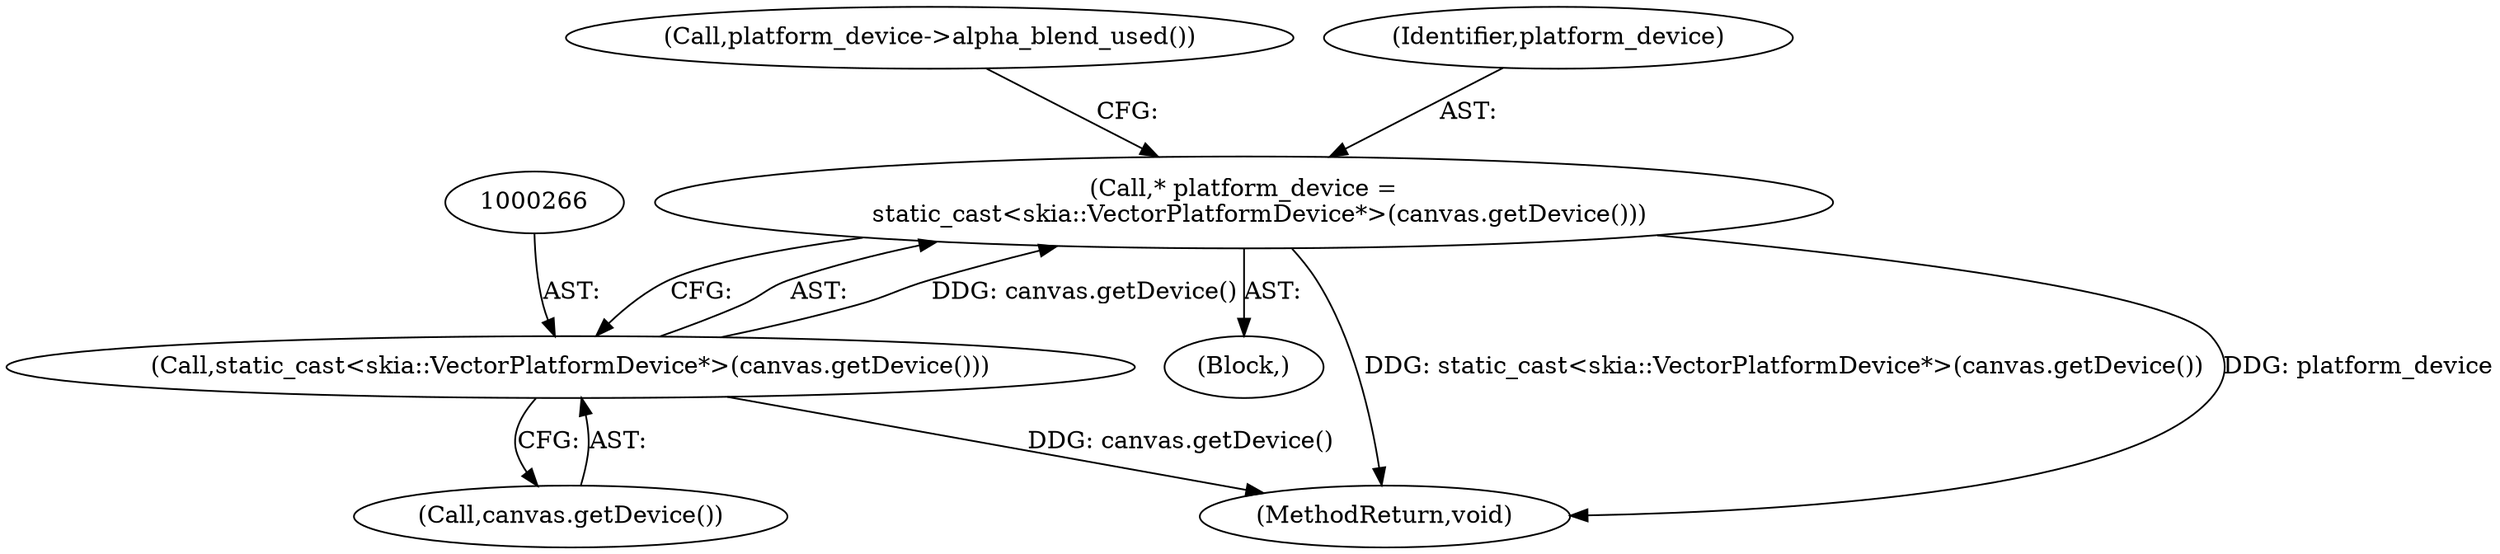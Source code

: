 digraph "0_Chrome_af05a799e3f47331fb27a24a8a56f1b1dd47a9c2_0@pointer" {
"1000263" [label="(Call,* platform_device =\n    static_cast<skia::VectorPlatformDevice*>(canvas.getDevice()))"];
"1000265" [label="(Call,static_cast<skia::VectorPlatformDevice*>(canvas.getDevice()))"];
"1000104" [label="(Block,)"];
"1000270" [label="(Call,platform_device->alpha_blend_used())"];
"1000267" [label="(Call,canvas.getDevice())"];
"1000264" [label="(Identifier,platform_device)"];
"1000263" [label="(Call,* platform_device =\n    static_cast<skia::VectorPlatformDevice*>(canvas.getDevice()))"];
"1000265" [label="(Call,static_cast<skia::VectorPlatformDevice*>(canvas.getDevice()))"];
"1000568" [label="(MethodReturn,void)"];
"1000263" -> "1000104"  [label="AST: "];
"1000263" -> "1000265"  [label="CFG: "];
"1000264" -> "1000263"  [label="AST: "];
"1000265" -> "1000263"  [label="AST: "];
"1000270" -> "1000263"  [label="CFG: "];
"1000263" -> "1000568"  [label="DDG: static_cast<skia::VectorPlatformDevice*>(canvas.getDevice())"];
"1000263" -> "1000568"  [label="DDG: platform_device"];
"1000265" -> "1000263"  [label="DDG: canvas.getDevice()"];
"1000265" -> "1000267"  [label="CFG: "];
"1000266" -> "1000265"  [label="AST: "];
"1000267" -> "1000265"  [label="AST: "];
"1000265" -> "1000568"  [label="DDG: canvas.getDevice()"];
}
